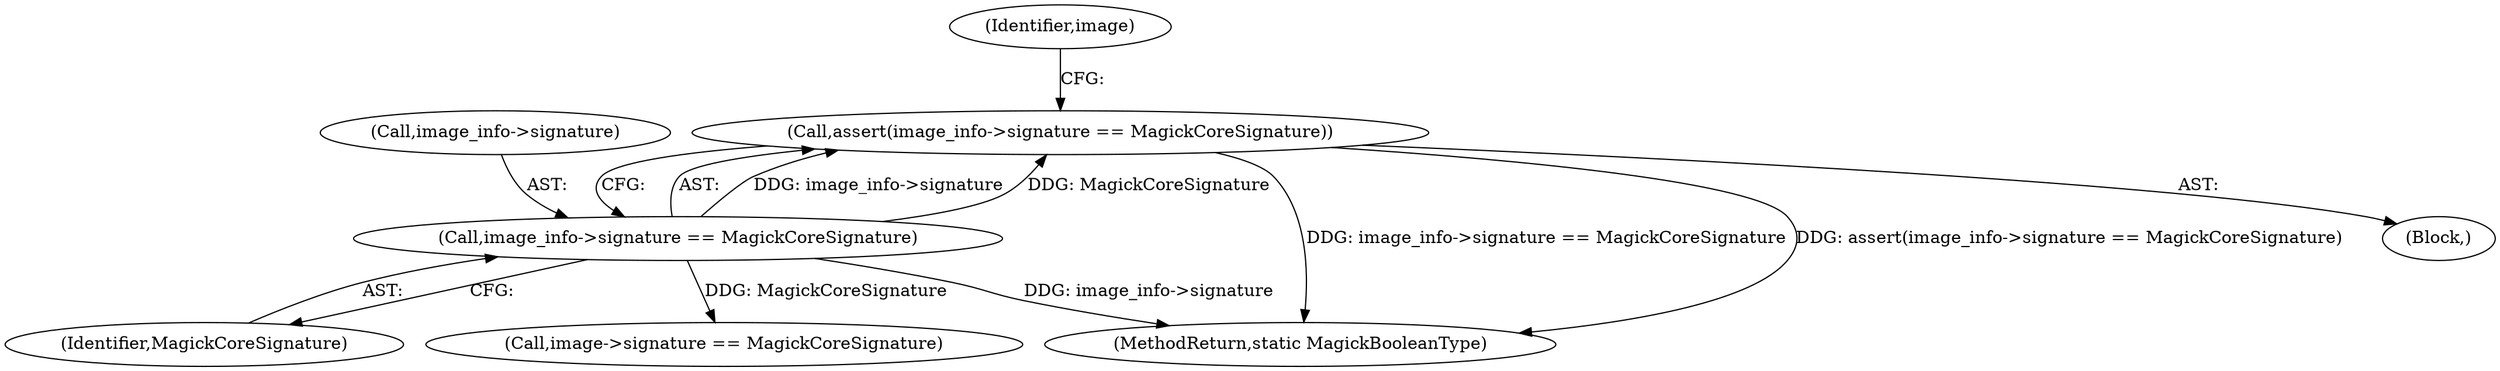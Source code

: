digraph "0_ImageMagick_b61d35eaccc0a7ddeff8a1c3abfcd0a43ccf210b_1@API" {
"1000122" [label="(Call,assert(image_info->signature == MagickCoreSignature))"];
"1000123" [label="(Call,image_info->signature == MagickCoreSignature)"];
"1000106" [label="(Block,)"];
"1000130" [label="(Identifier,image)"];
"1000123" [label="(Call,image_info->signature == MagickCoreSignature)"];
"1000135" [label="(Call,image->signature == MagickCoreSignature)"];
"1000122" [label="(Call,assert(image_info->signature == MagickCoreSignature))"];
"1000632" [label="(MethodReturn,static MagickBooleanType)"];
"1000127" [label="(Identifier,MagickCoreSignature)"];
"1000124" [label="(Call,image_info->signature)"];
"1000122" -> "1000106"  [label="AST: "];
"1000122" -> "1000123"  [label="CFG: "];
"1000123" -> "1000122"  [label="AST: "];
"1000130" -> "1000122"  [label="CFG: "];
"1000122" -> "1000632"  [label="DDG: image_info->signature == MagickCoreSignature"];
"1000122" -> "1000632"  [label="DDG: assert(image_info->signature == MagickCoreSignature)"];
"1000123" -> "1000122"  [label="DDG: image_info->signature"];
"1000123" -> "1000122"  [label="DDG: MagickCoreSignature"];
"1000123" -> "1000127"  [label="CFG: "];
"1000124" -> "1000123"  [label="AST: "];
"1000127" -> "1000123"  [label="AST: "];
"1000123" -> "1000632"  [label="DDG: image_info->signature"];
"1000123" -> "1000135"  [label="DDG: MagickCoreSignature"];
}
